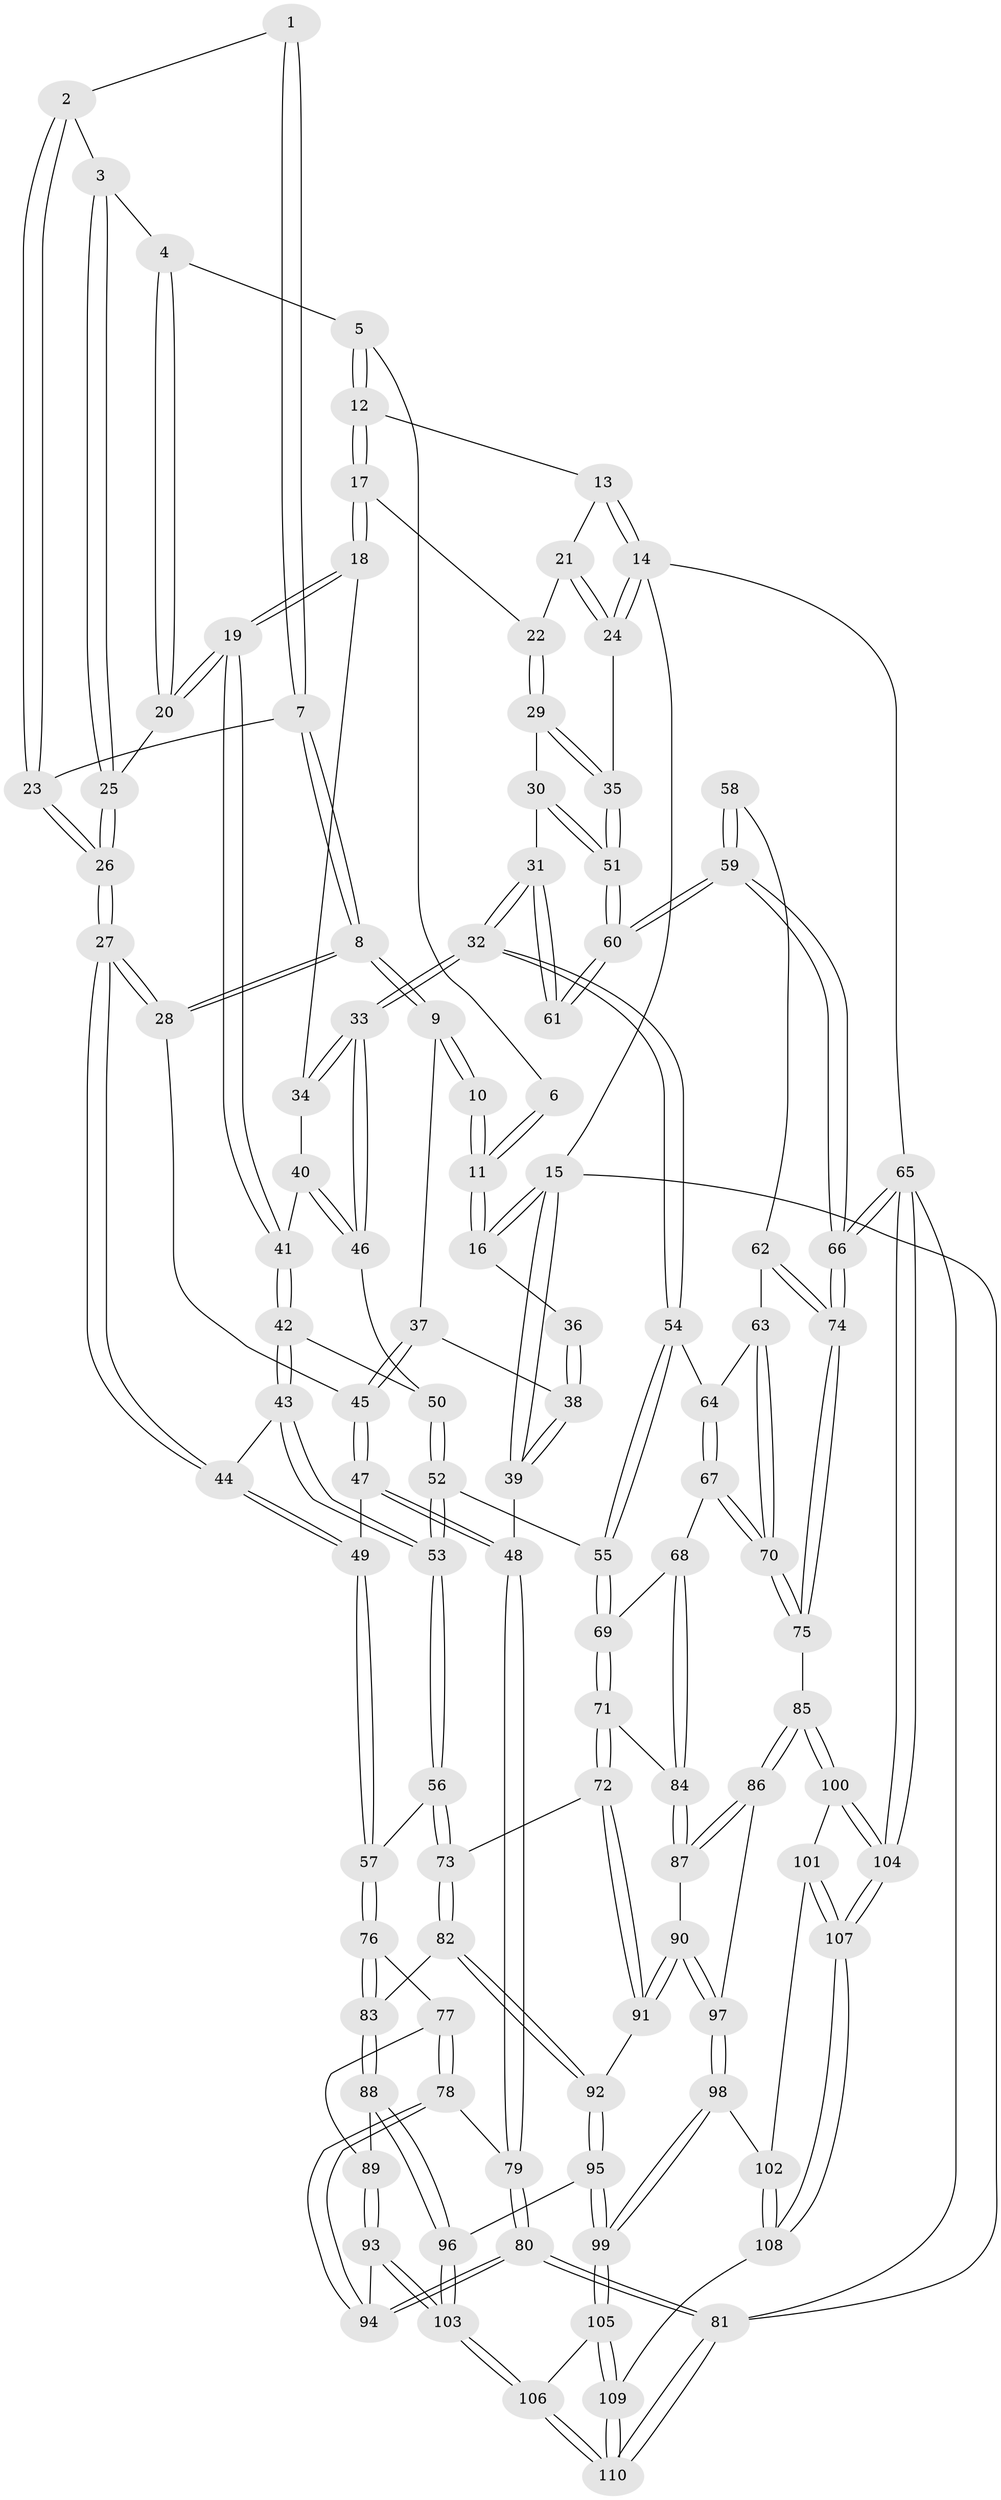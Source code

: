 // coarse degree distribution, {4: 0.36363636363636365, 3: 0.11688311688311688, 5: 0.42857142857142855, 6: 0.09090909090909091}
// Generated by graph-tools (version 1.1) at 2025/24/03/03/25 07:24:35]
// undirected, 110 vertices, 272 edges
graph export_dot {
graph [start="1"]
  node [color=gray90,style=filled];
  1 [pos="+0.27262177247957065+0"];
  2 [pos="+0.34531633618188806+0.0558838905888084"];
  3 [pos="+0.3679946931297983+0.0642218742017869"];
  4 [pos="+0.5047336542899845+0"];
  5 [pos="+0.5109734939766458+0"];
  6 [pos="+0.20494016413469876+0"];
  7 [pos="+0.261060074204538+0.09977461783352955"];
  8 [pos="+0.1802467079644575+0.14853082623296837"];
  9 [pos="+0.16679706309757422+0.13223768282544263"];
  10 [pos="+0.1429210494710649+0.10254914310398586"];
  11 [pos="+0+0"];
  12 [pos="+0.7047718382671802+0"];
  13 [pos="+0.9880421871258084+0"];
  14 [pos="+1+0"];
  15 [pos="+0+0"];
  16 [pos="+0+0"];
  17 [pos="+0.7284167502578186+0.019779058593202302"];
  18 [pos="+0.6928503864496947+0.0938183482571102"];
  19 [pos="+0.52089365804406+0.1395027257990266"];
  20 [pos="+0.4887613515723946+0.11906949760259256"];
  21 [pos="+0.8941036800132374+0.06535387703431396"];
  22 [pos="+0.8695377634773004+0.10152497812298712"];
  23 [pos="+0.2723067512898348+0.10012844964481682"];
  24 [pos="+1+0"];
  25 [pos="+0.42145390957362483+0.13511594238486466"];
  26 [pos="+0.3843036384156447+0.1727387816280357"];
  27 [pos="+0.3561947358703832+0.2352233155449412"];
  28 [pos="+0.18061108779982846+0.1518938612038093"];
  29 [pos="+0.8733363944166185+0.10649779669696968"];
  30 [pos="+0.8659523526663453+0.22645562894673785"];
  31 [pos="+0.8064084782219877+0.3110092557084452"];
  32 [pos="+0.7999647935320368+0.3133352296280196"];
  33 [pos="+0.7703570945755867+0.28127497622631603"];
  34 [pos="+0.6955716223396724+0.10780754380268068"];
  35 [pos="+1+0.13242684917380054"];
  36 [pos="+0.039094720089561656+0.14889790964300992"];
  37 [pos="+0.03266183412402445+0.19210831552598726"];
  38 [pos="+0+0.19626383733583247"];
  39 [pos="+0+0.3342318600315793"];
  40 [pos="+0.6211582291336312+0.23032508952473071"];
  41 [pos="+0.53786134615621+0.2259155718497279"];
  42 [pos="+0.5299584669323244+0.2571627231842708"];
  43 [pos="+0.39355693439209494+0.3218939063217792"];
  44 [pos="+0.3624580952038321+0.3222526899779931"];
  45 [pos="+0.17101708588625514+0.1803760534666263"];
  46 [pos="+0.6511297085684773+0.2646977268134106"];
  47 [pos="+0.14667717951918022+0.291980524685445"];
  48 [pos="+0+0.337413666106835"];
  49 [pos="+0.2790396483044213+0.4196247735866637"];
  50 [pos="+0.5777282160476731+0.32636633643858703"];
  51 [pos="+1+0.14856129949052896"];
  52 [pos="+0.5996869392808627+0.44063251695042605"];
  53 [pos="+0.5983729381140079+0.4412746638207973"];
  54 [pos="+0.7853784288763599+0.3442453375474243"];
  55 [pos="+0.651238777042527+0.44364506127697256"];
  56 [pos="+0.5626512377546821+0.47841866006267425"];
  57 [pos="+0.2779449923381951+0.44611990043384225"];
  58 [pos="+0.9576384384561296+0.39335415342303137"];
  59 [pos="+1+0.33260880581803803"];
  60 [pos="+1+0.19343934326263632"];
  61 [pos="+0.8614390270337514+0.3262860063932274"];
  62 [pos="+0.9375547350190536+0.5040253179660096"];
  63 [pos="+0.9194239364887783+0.5045776700786411"];
  64 [pos="+0.8603102180202975+0.4969305080367924"];
  65 [pos="+1+1"];
  66 [pos="+1+0.6636155169925877"];
  67 [pos="+0.828748000962683+0.53660676340943"];
  68 [pos="+0.7748444900158437+0.5683186773018376"];
  69 [pos="+0.6722616597950725+0.4795275621952536"];
  70 [pos="+0.8850728819546549+0.6146826876153576"];
  71 [pos="+0.6606049261261149+0.6126216379746232"];
  72 [pos="+0.6472898761591975+0.630901443941891"];
  73 [pos="+0.5332060959624945+0.5626460323064297"];
  74 [pos="+1+0.6591751724506493"];
  75 [pos="+0.9216128680233427+0.7232484137844084"];
  76 [pos="+0.2694235044989742+0.4721856710525891"];
  77 [pos="+0.24874072266369204+0.49798826580165517"];
  78 [pos="+0.05807716582732628+0.6015158317631306"];
  79 [pos="+0+0.5699002979528813"];
  80 [pos="+0+1"];
  81 [pos="+0+1"];
  82 [pos="+0.4874911733558762+0.6159915724669788"];
  83 [pos="+0.4833276052413706+0.6180484655965524"];
  84 [pos="+0.770996643548079+0.6018661147415786"];
  85 [pos="+0.9192562792088544+0.7244669980210977"];
  86 [pos="+0.8912884083915404+0.7133205950969391"];
  87 [pos="+0.7801577611180617+0.6442962545413413"];
  88 [pos="+0.4277184485321427+0.72829379823998"];
  89 [pos="+0.299505651350299+0.6199991326411909"];
  90 [pos="+0.6903658619499768+0.7130826598430378"];
  91 [pos="+0.6505998047244207+0.6879015156529029"];
  92 [pos="+0.6046359384536211+0.6996322697309887"];
  93 [pos="+0.2406840789191203+0.8350494180678592"];
  94 [pos="+0.19674722003579428+0.8255980153970336"];
  95 [pos="+0.5472505128386518+0.7894533154691145"];
  96 [pos="+0.42700953162230915+0.7403482472730905"];
  97 [pos="+0.7022843920852919+0.7615038611270938"];
  98 [pos="+0.7004625268249872+0.8256850826837361"];
  99 [pos="+0.5944370616192427+0.8634291024418557"];
  100 [pos="+0.8711563370818537+0.8264699219307962"];
  101 [pos="+0.8095512811106913+0.8487647686864566"];
  102 [pos="+0.750648724803714+0.8560159273468175"];
  103 [pos="+0.31433815630446266+0.869009574981152"];
  104 [pos="+1+1"];
  105 [pos="+0.5919851568283901+0.8693054512375221"];
  106 [pos="+0.36487913826727975+0.9808230559422637"];
  107 [pos="+0.8757960726061653+1"];
  108 [pos="+0.7175332030796883+1"];
  109 [pos="+0.6841272778991263+1"];
  110 [pos="+0.37401150983705694+1"];
  1 -- 2;
  1 -- 7;
  1 -- 7;
  2 -- 3;
  2 -- 23;
  2 -- 23;
  3 -- 4;
  3 -- 25;
  3 -- 25;
  4 -- 5;
  4 -- 20;
  4 -- 20;
  5 -- 6;
  5 -- 12;
  5 -- 12;
  6 -- 11;
  6 -- 11;
  7 -- 8;
  7 -- 8;
  7 -- 23;
  8 -- 9;
  8 -- 9;
  8 -- 28;
  8 -- 28;
  9 -- 10;
  9 -- 10;
  9 -- 37;
  10 -- 11;
  10 -- 11;
  11 -- 16;
  11 -- 16;
  12 -- 13;
  12 -- 17;
  12 -- 17;
  13 -- 14;
  13 -- 14;
  13 -- 21;
  14 -- 15;
  14 -- 24;
  14 -- 24;
  14 -- 65;
  15 -- 16;
  15 -- 16;
  15 -- 39;
  15 -- 39;
  15 -- 81;
  16 -- 36;
  17 -- 18;
  17 -- 18;
  17 -- 22;
  18 -- 19;
  18 -- 19;
  18 -- 34;
  19 -- 20;
  19 -- 20;
  19 -- 41;
  19 -- 41;
  20 -- 25;
  21 -- 22;
  21 -- 24;
  21 -- 24;
  22 -- 29;
  22 -- 29;
  23 -- 26;
  23 -- 26;
  24 -- 35;
  25 -- 26;
  25 -- 26;
  26 -- 27;
  26 -- 27;
  27 -- 28;
  27 -- 28;
  27 -- 44;
  27 -- 44;
  28 -- 45;
  29 -- 30;
  29 -- 35;
  29 -- 35;
  30 -- 31;
  30 -- 51;
  30 -- 51;
  31 -- 32;
  31 -- 32;
  31 -- 61;
  31 -- 61;
  32 -- 33;
  32 -- 33;
  32 -- 54;
  32 -- 54;
  33 -- 34;
  33 -- 34;
  33 -- 46;
  33 -- 46;
  34 -- 40;
  35 -- 51;
  35 -- 51;
  36 -- 38;
  36 -- 38;
  37 -- 38;
  37 -- 45;
  37 -- 45;
  38 -- 39;
  38 -- 39;
  39 -- 48;
  40 -- 41;
  40 -- 46;
  40 -- 46;
  41 -- 42;
  41 -- 42;
  42 -- 43;
  42 -- 43;
  42 -- 50;
  43 -- 44;
  43 -- 53;
  43 -- 53;
  44 -- 49;
  44 -- 49;
  45 -- 47;
  45 -- 47;
  46 -- 50;
  47 -- 48;
  47 -- 48;
  47 -- 49;
  48 -- 79;
  48 -- 79;
  49 -- 57;
  49 -- 57;
  50 -- 52;
  50 -- 52;
  51 -- 60;
  51 -- 60;
  52 -- 53;
  52 -- 53;
  52 -- 55;
  53 -- 56;
  53 -- 56;
  54 -- 55;
  54 -- 55;
  54 -- 64;
  55 -- 69;
  55 -- 69;
  56 -- 57;
  56 -- 73;
  56 -- 73;
  57 -- 76;
  57 -- 76;
  58 -- 59;
  58 -- 59;
  58 -- 62;
  59 -- 60;
  59 -- 60;
  59 -- 66;
  59 -- 66;
  60 -- 61;
  60 -- 61;
  62 -- 63;
  62 -- 74;
  62 -- 74;
  63 -- 64;
  63 -- 70;
  63 -- 70;
  64 -- 67;
  64 -- 67;
  65 -- 66;
  65 -- 66;
  65 -- 104;
  65 -- 104;
  65 -- 81;
  66 -- 74;
  66 -- 74;
  67 -- 68;
  67 -- 70;
  67 -- 70;
  68 -- 69;
  68 -- 84;
  68 -- 84;
  69 -- 71;
  69 -- 71;
  70 -- 75;
  70 -- 75;
  71 -- 72;
  71 -- 72;
  71 -- 84;
  72 -- 73;
  72 -- 91;
  72 -- 91;
  73 -- 82;
  73 -- 82;
  74 -- 75;
  74 -- 75;
  75 -- 85;
  76 -- 77;
  76 -- 83;
  76 -- 83;
  77 -- 78;
  77 -- 78;
  77 -- 89;
  78 -- 79;
  78 -- 94;
  78 -- 94;
  79 -- 80;
  79 -- 80;
  80 -- 81;
  80 -- 81;
  80 -- 94;
  80 -- 94;
  81 -- 110;
  81 -- 110;
  82 -- 83;
  82 -- 92;
  82 -- 92;
  83 -- 88;
  83 -- 88;
  84 -- 87;
  84 -- 87;
  85 -- 86;
  85 -- 86;
  85 -- 100;
  85 -- 100;
  86 -- 87;
  86 -- 87;
  86 -- 97;
  87 -- 90;
  88 -- 89;
  88 -- 96;
  88 -- 96;
  89 -- 93;
  89 -- 93;
  90 -- 91;
  90 -- 91;
  90 -- 97;
  90 -- 97;
  91 -- 92;
  92 -- 95;
  92 -- 95;
  93 -- 94;
  93 -- 103;
  93 -- 103;
  95 -- 96;
  95 -- 99;
  95 -- 99;
  96 -- 103;
  96 -- 103;
  97 -- 98;
  97 -- 98;
  98 -- 99;
  98 -- 99;
  98 -- 102;
  99 -- 105;
  99 -- 105;
  100 -- 101;
  100 -- 104;
  100 -- 104;
  101 -- 102;
  101 -- 107;
  101 -- 107;
  102 -- 108;
  102 -- 108;
  103 -- 106;
  103 -- 106;
  104 -- 107;
  104 -- 107;
  105 -- 106;
  105 -- 109;
  105 -- 109;
  106 -- 110;
  106 -- 110;
  107 -- 108;
  107 -- 108;
  108 -- 109;
  109 -- 110;
  109 -- 110;
}
